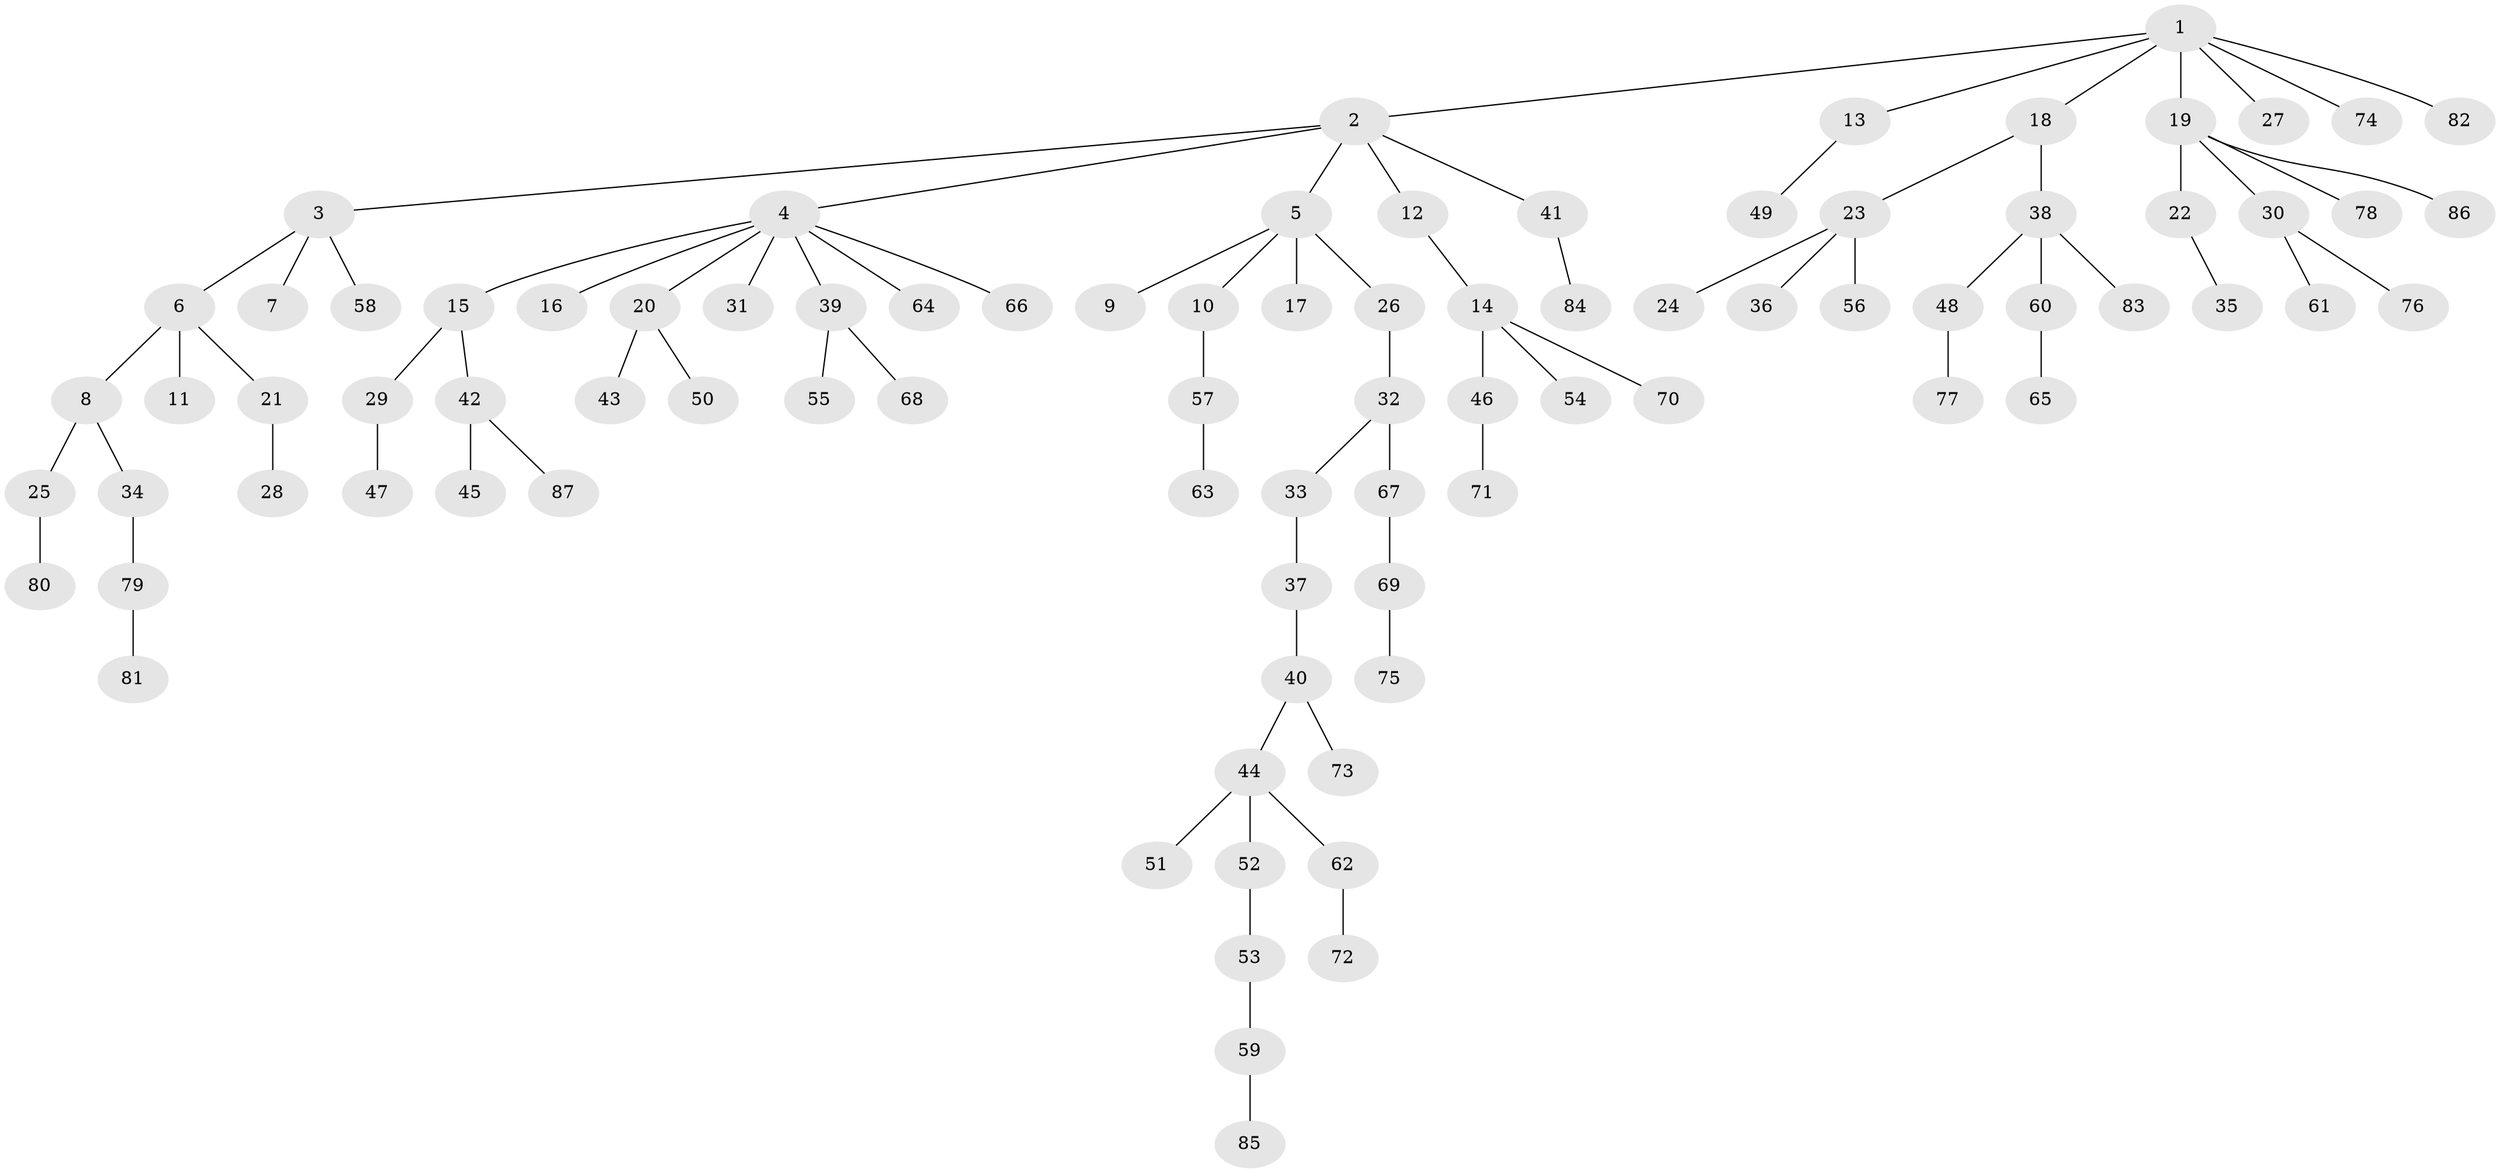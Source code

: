 // coarse degree distribution, {8: 0.017543859649122806, 6: 0.017543859649122806, 3: 0.12280701754385964, 7: 0.017543859649122806, 5: 0.017543859649122806, 4: 0.05263157894736842, 1: 0.5789473684210527, 2: 0.17543859649122806}
// Generated by graph-tools (version 1.1) at 2025/42/03/06/25 10:42:02]
// undirected, 87 vertices, 86 edges
graph export_dot {
graph [start="1"]
  node [color=gray90,style=filled];
  1;
  2;
  3;
  4;
  5;
  6;
  7;
  8;
  9;
  10;
  11;
  12;
  13;
  14;
  15;
  16;
  17;
  18;
  19;
  20;
  21;
  22;
  23;
  24;
  25;
  26;
  27;
  28;
  29;
  30;
  31;
  32;
  33;
  34;
  35;
  36;
  37;
  38;
  39;
  40;
  41;
  42;
  43;
  44;
  45;
  46;
  47;
  48;
  49;
  50;
  51;
  52;
  53;
  54;
  55;
  56;
  57;
  58;
  59;
  60;
  61;
  62;
  63;
  64;
  65;
  66;
  67;
  68;
  69;
  70;
  71;
  72;
  73;
  74;
  75;
  76;
  77;
  78;
  79;
  80;
  81;
  82;
  83;
  84;
  85;
  86;
  87;
  1 -- 2;
  1 -- 13;
  1 -- 18;
  1 -- 19;
  1 -- 27;
  1 -- 74;
  1 -- 82;
  2 -- 3;
  2 -- 4;
  2 -- 5;
  2 -- 12;
  2 -- 41;
  3 -- 6;
  3 -- 7;
  3 -- 58;
  4 -- 15;
  4 -- 16;
  4 -- 20;
  4 -- 31;
  4 -- 39;
  4 -- 64;
  4 -- 66;
  5 -- 9;
  5 -- 10;
  5 -- 17;
  5 -- 26;
  6 -- 8;
  6 -- 11;
  6 -- 21;
  8 -- 25;
  8 -- 34;
  10 -- 57;
  12 -- 14;
  13 -- 49;
  14 -- 46;
  14 -- 54;
  14 -- 70;
  15 -- 29;
  15 -- 42;
  18 -- 23;
  18 -- 38;
  19 -- 22;
  19 -- 30;
  19 -- 78;
  19 -- 86;
  20 -- 43;
  20 -- 50;
  21 -- 28;
  22 -- 35;
  23 -- 24;
  23 -- 36;
  23 -- 56;
  25 -- 80;
  26 -- 32;
  29 -- 47;
  30 -- 61;
  30 -- 76;
  32 -- 33;
  32 -- 67;
  33 -- 37;
  34 -- 79;
  37 -- 40;
  38 -- 48;
  38 -- 60;
  38 -- 83;
  39 -- 55;
  39 -- 68;
  40 -- 44;
  40 -- 73;
  41 -- 84;
  42 -- 45;
  42 -- 87;
  44 -- 51;
  44 -- 52;
  44 -- 62;
  46 -- 71;
  48 -- 77;
  52 -- 53;
  53 -- 59;
  57 -- 63;
  59 -- 85;
  60 -- 65;
  62 -- 72;
  67 -- 69;
  69 -- 75;
  79 -- 81;
}
